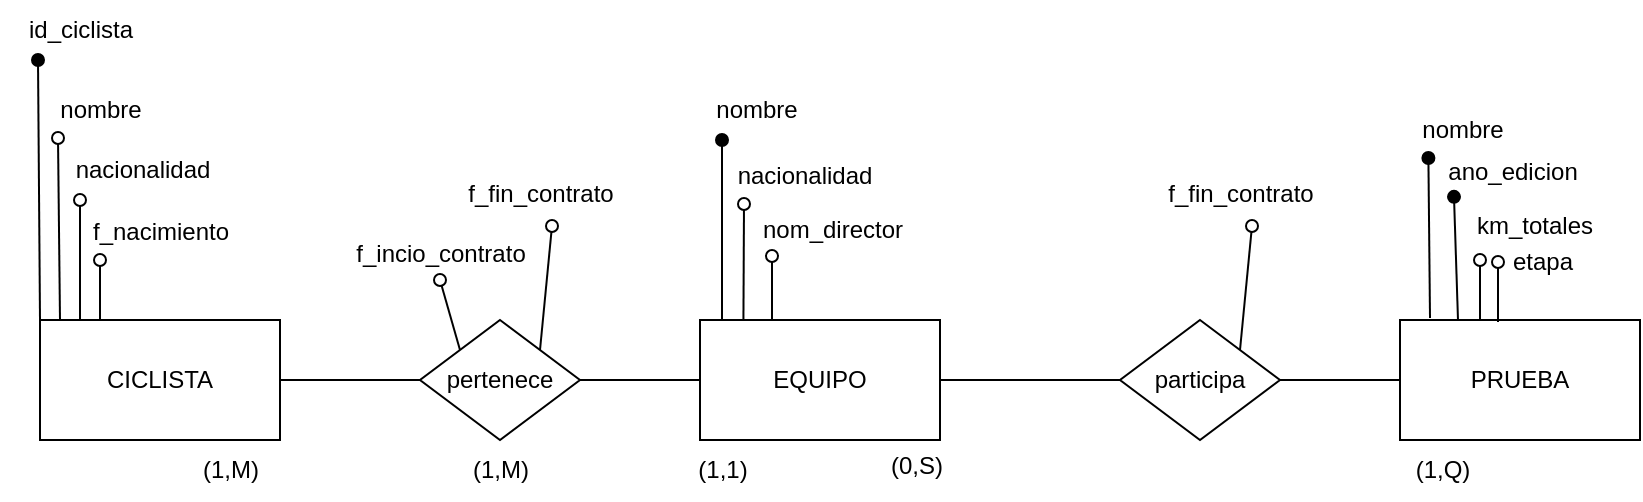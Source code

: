 <mxfile version="24.7.16">
  <diagram name="Page-1" id="hC5CcUB9Q6UFM16KFXB-">
    <mxGraphModel dx="683" dy="371" grid="1" gridSize="10" guides="1" tooltips="1" connect="1" arrows="1" fold="1" page="1" pageScale="1" pageWidth="827" pageHeight="1169" math="0" shadow="0">
      <root>
        <mxCell id="0" />
        <mxCell id="1" parent="0" />
        <mxCell id="ujk1NobRQ6kVuBGJd37e-1" value="CICLISTA" style="rounded=0;whiteSpace=wrap;html=1;" vertex="1" parent="1">
          <mxGeometry x="60" y="330" width="120" height="60" as="geometry" />
        </mxCell>
        <mxCell id="ujk1NobRQ6kVuBGJd37e-2" value="EQUIPO" style="rounded=0;whiteSpace=wrap;html=1;" vertex="1" parent="1">
          <mxGeometry x="390" y="330" width="120" height="60" as="geometry" />
        </mxCell>
        <mxCell id="ujk1NobRQ6kVuBGJd37e-3" value="PRUEBA" style="rounded=0;whiteSpace=wrap;html=1;" vertex="1" parent="1">
          <mxGeometry x="740" y="330" width="120" height="60" as="geometry" />
        </mxCell>
        <mxCell id="ujk1NobRQ6kVuBGJd37e-4" value="" style="endArrow=oval;html=1;rounded=0;endFill=0;entryX=0.15;entryY=0.967;entryDx=0;entryDy=0;entryPerimeter=0;" edge="1" parent="1" target="ujk1NobRQ6kVuBGJd37e-12">
          <mxGeometry width="50" height="50" relative="1" as="geometry">
            <mxPoint x="70" y="330" as="sourcePoint" />
            <mxPoint x="70" y="280" as="targetPoint" />
          </mxGeometry>
        </mxCell>
        <mxCell id="ujk1NobRQ6kVuBGJd37e-5" value="participa" style="rhombus;whiteSpace=wrap;html=1;" vertex="1" parent="1">
          <mxGeometry x="600" y="330" width="80" height="60" as="geometry" />
        </mxCell>
        <mxCell id="ujk1NobRQ6kVuBGJd37e-6" value="" style="endArrow=none;html=1;rounded=0;exitX=0;exitY=0.5;exitDx=0;exitDy=0;entryX=1;entryY=0.5;entryDx=0;entryDy=0;" edge="1" parent="1" source="ujk1NobRQ6kVuBGJd37e-5" target="ujk1NobRQ6kVuBGJd37e-2">
          <mxGeometry width="50" height="50" relative="1" as="geometry">
            <mxPoint x="590" y="360" as="sourcePoint" />
            <mxPoint x="440" y="380" as="targetPoint" />
          </mxGeometry>
        </mxCell>
        <mxCell id="ujk1NobRQ6kVuBGJd37e-7" value="" style="endArrow=none;html=1;rounded=0;exitX=0;exitY=0.5;exitDx=0;exitDy=0;entryX=1;entryY=0.5;entryDx=0;entryDy=0;" edge="1" parent="1" source="ujk1NobRQ6kVuBGJd37e-3" target="ujk1NobRQ6kVuBGJd37e-5">
          <mxGeometry width="50" height="50" relative="1" as="geometry">
            <mxPoint x="770" y="380" as="sourcePoint" />
            <mxPoint x="680" y="380" as="targetPoint" />
          </mxGeometry>
        </mxCell>
        <mxCell id="ujk1NobRQ6kVuBGJd37e-8" value="" style="endArrow=oval;html=1;rounded=0;exitX=1;exitY=0;exitDx=0;exitDy=0;endFill=0;entryX=0.56;entryY=1.033;entryDx=0;entryDy=0;entryPerimeter=0;" edge="1" parent="1" source="ujk1NobRQ6kVuBGJd37e-9" target="ujk1NobRQ6kVuBGJd37e-17">
          <mxGeometry width="50" height="50" relative="1" as="geometry">
            <mxPoint x="330" y="301" as="sourcePoint" />
            <mxPoint x="330" y="310" as="targetPoint" />
          </mxGeometry>
        </mxCell>
        <mxCell id="ujk1NobRQ6kVuBGJd37e-9" value="pertenece" style="rhombus;whiteSpace=wrap;html=1;" vertex="1" parent="1">
          <mxGeometry x="250" y="330" width="80" height="60" as="geometry" />
        </mxCell>
        <mxCell id="ujk1NobRQ6kVuBGJd37e-10" value="" style="endArrow=none;html=1;rounded=0;exitX=1;exitY=0.5;exitDx=0;exitDy=0;entryX=0;entryY=0.5;entryDx=0;entryDy=0;" edge="1" parent="1" source="ujk1NobRQ6kVuBGJd37e-1" target="ujk1NobRQ6kVuBGJd37e-9">
          <mxGeometry width="50" height="50" relative="1" as="geometry">
            <mxPoint x="390" y="430" as="sourcePoint" />
            <mxPoint x="440" y="380" as="targetPoint" />
          </mxGeometry>
        </mxCell>
        <mxCell id="ujk1NobRQ6kVuBGJd37e-11" value="" style="endArrow=none;html=1;rounded=0;exitX=1;exitY=0.5;exitDx=0;exitDy=0;entryX=0;entryY=0.5;entryDx=0;entryDy=0;" edge="1" parent="1" source="ujk1NobRQ6kVuBGJd37e-9" target="ujk1NobRQ6kVuBGJd37e-2">
          <mxGeometry width="50" height="50" relative="1" as="geometry">
            <mxPoint x="190" y="370" as="sourcePoint" />
            <mxPoint x="260" y="370" as="targetPoint" />
          </mxGeometry>
        </mxCell>
        <mxCell id="ujk1NobRQ6kVuBGJd37e-12" value="nombre" style="text;html=1;align=center;verticalAlign=middle;resizable=0;points=[];autosize=1;strokeColor=none;fillColor=none;" vertex="1" parent="1">
          <mxGeometry x="60" y="210" width="60" height="30" as="geometry" />
        </mxCell>
        <mxCell id="ujk1NobRQ6kVuBGJd37e-13" value="nacionalidad" style="text;html=1;align=center;verticalAlign=middle;resizable=0;points=[];autosize=1;strokeColor=none;fillColor=none;" vertex="1" parent="1">
          <mxGeometry x="66" y="240" width="90" height="30" as="geometry" />
        </mxCell>
        <mxCell id="ujk1NobRQ6kVuBGJd37e-14" value="f_nacimiento" style="text;html=1;align=center;verticalAlign=middle;resizable=0;points=[];autosize=1;strokeColor=none;fillColor=none;" vertex="1" parent="1">
          <mxGeometry x="75" y="271" width="90" height="30" as="geometry" />
        </mxCell>
        <mxCell id="ujk1NobRQ6kVuBGJd37e-15" value="" style="endArrow=oval;html=1;rounded=0;endFill=0;" edge="1" parent="1">
          <mxGeometry width="50" height="50" relative="1" as="geometry">
            <mxPoint x="80" y="330" as="sourcePoint" />
            <mxPoint x="80" y="270" as="targetPoint" />
          </mxGeometry>
        </mxCell>
        <mxCell id="ujk1NobRQ6kVuBGJd37e-16" value="" style="endArrow=oval;html=1;rounded=0;endFill=0;" edge="1" parent="1">
          <mxGeometry width="50" height="50" relative="1" as="geometry">
            <mxPoint x="90" y="330" as="sourcePoint" />
            <mxPoint x="90" y="300" as="targetPoint" />
            <Array as="points">
              <mxPoint x="90" y="330" />
            </Array>
          </mxGeometry>
        </mxCell>
        <mxCell id="ujk1NobRQ6kVuBGJd37e-17" value="f_fin_contrato" style="text;html=1;align=center;verticalAlign=middle;resizable=0;points=[];autosize=1;strokeColor=none;fillColor=none;" vertex="1" parent="1">
          <mxGeometry x="260" y="252" width="100" height="30" as="geometry" />
        </mxCell>
        <mxCell id="ujk1NobRQ6kVuBGJd37e-18" value="" style="endArrow=oval;html=1;rounded=0;exitX=0;exitY=0;exitDx=0;exitDy=0;endFill=0;" edge="1" parent="1" source="ujk1NobRQ6kVuBGJd37e-9">
          <mxGeometry width="50" height="50" relative="1" as="geometry">
            <mxPoint x="320" y="355" as="sourcePoint" />
            <mxPoint x="260" y="310" as="targetPoint" />
          </mxGeometry>
        </mxCell>
        <mxCell id="ujk1NobRQ6kVuBGJd37e-19" value="f_incio_contrato" style="text;html=1;align=center;verticalAlign=middle;resizable=0;points=[];autosize=1;strokeColor=none;fillColor=none;" vertex="1" parent="1">
          <mxGeometry x="205" y="282" width="110" height="30" as="geometry" />
        </mxCell>
        <mxCell id="ujk1NobRQ6kVuBGJd37e-20" value="" style="endArrow=oval;html=1;rounded=0;exitX=1;exitY=0;exitDx=0;exitDy=0;endFill=1;" edge="1" parent="1">
          <mxGeometry width="50" height="50" relative="1" as="geometry">
            <mxPoint x="401" y="330" as="sourcePoint" />
            <mxPoint x="401" y="240" as="targetPoint" />
          </mxGeometry>
        </mxCell>
        <mxCell id="ujk1NobRQ6kVuBGJd37e-21" value="nombre" style="text;html=1;align=center;verticalAlign=middle;resizable=0;points=[];autosize=1;strokeColor=none;fillColor=none;" vertex="1" parent="1">
          <mxGeometry x="388" y="210" width="60" height="30" as="geometry" />
        </mxCell>
        <mxCell id="ujk1NobRQ6kVuBGJd37e-22" value="nacionalidad" style="text;html=1;align=center;verticalAlign=middle;resizable=0;points=[];autosize=1;strokeColor=none;fillColor=none;" vertex="1" parent="1">
          <mxGeometry x="397" y="243" width="90" height="30" as="geometry" />
        </mxCell>
        <mxCell id="ujk1NobRQ6kVuBGJd37e-23" value="" style="endArrow=oval;html=1;rounded=0;endFill=1;" edge="1" parent="1">
          <mxGeometry width="50" height="50" relative="1" as="geometry">
            <mxPoint x="60" y="330" as="sourcePoint" />
            <mxPoint x="59" y="200" as="targetPoint" />
          </mxGeometry>
        </mxCell>
        <mxCell id="ujk1NobRQ6kVuBGJd37e-24" value="id_ciclista" style="text;html=1;align=center;verticalAlign=middle;resizable=0;points=[];autosize=1;strokeColor=none;fillColor=none;" vertex="1" parent="1">
          <mxGeometry x="40" y="170" width="80" height="30" as="geometry" />
        </mxCell>
        <mxCell id="ujk1NobRQ6kVuBGJd37e-27" value="" style="endArrow=oval;html=1;rounded=0;endFill=0;exitX=0.181;exitY=-0.009;exitDx=0;exitDy=0;exitPerimeter=0;entryX=0.1;entryY=1.033;entryDx=0;entryDy=0;entryPerimeter=0;" edge="1" parent="1" source="ujk1NobRQ6kVuBGJd37e-2">
          <mxGeometry width="50" height="50" relative="1" as="geometry">
            <mxPoint x="409.96" y="328.02" as="sourcePoint" />
            <mxPoint x="412" y="271.99" as="targetPoint" />
          </mxGeometry>
        </mxCell>
        <mxCell id="ujk1NobRQ6kVuBGJd37e-28" value="nom_director" style="text;html=1;align=center;verticalAlign=middle;resizable=0;points=[];autosize=1;strokeColor=none;fillColor=none;" vertex="1" parent="1">
          <mxGeometry x="411" y="270" width="90" height="30" as="geometry" />
        </mxCell>
        <mxCell id="ujk1NobRQ6kVuBGJd37e-29" value="" style="endArrow=oval;html=1;rounded=0;endFill=0;entryX=0.1;entryY=1.033;entryDx=0;entryDy=0;entryPerimeter=0;" edge="1" parent="1">
          <mxGeometry width="50" height="50" relative="1" as="geometry">
            <mxPoint x="426" y="330" as="sourcePoint" />
            <mxPoint x="426" y="298" as="targetPoint" />
          </mxGeometry>
        </mxCell>
        <mxCell id="ujk1NobRQ6kVuBGJd37e-30" value="nombre" style="text;html=1;align=center;verticalAlign=middle;resizable=0;points=[];autosize=1;strokeColor=none;fillColor=none;" vertex="1" parent="1">
          <mxGeometry x="741" y="220" width="60" height="30" as="geometry" />
        </mxCell>
        <mxCell id="ujk1NobRQ6kVuBGJd37e-31" value="" style="endArrow=oval;html=1;rounded=0;endFill=1;exitX=0.181;exitY=-0.009;exitDx=0;exitDy=0;exitPerimeter=0;entryX=0.22;entryY=0.967;entryDx=0;entryDy=0;entryPerimeter=0;" edge="1" parent="1" target="ujk1NobRQ6kVuBGJd37e-30">
          <mxGeometry width="50" height="50" relative="1" as="geometry">
            <mxPoint x="755" y="329" as="sourcePoint" />
            <mxPoint x="755" y="259" as="targetPoint" />
          </mxGeometry>
        </mxCell>
        <mxCell id="ujk1NobRQ6kVuBGJd37e-32" value="ano_edicion" style="text;html=1;align=center;verticalAlign=middle;resizable=0;points=[];autosize=1;strokeColor=none;fillColor=none;" vertex="1" parent="1">
          <mxGeometry x="751" y="241" width="90" height="30" as="geometry" />
        </mxCell>
        <mxCell id="ujk1NobRQ6kVuBGJd37e-33" value="" style="endArrow=oval;html=1;rounded=0;endFill=1;entryX=0;entryY=0.014;entryDx=0;entryDy=0;entryPerimeter=0;" edge="1" parent="1" target="ujk1NobRQ6kVuBGJd37e-34">
          <mxGeometry width="50" height="50" relative="1" as="geometry">
            <mxPoint x="769" y="330" as="sourcePoint" />
            <mxPoint x="766.56" y="296.13" as="targetPoint" />
          </mxGeometry>
        </mxCell>
        <mxCell id="ujk1NobRQ6kVuBGJd37e-34" value="km_totales" style="text;html=1;align=center;verticalAlign=middle;resizable=0;points=[];autosize=1;strokeColor=none;fillColor=none;" vertex="1" parent="1">
          <mxGeometry x="767" y="268" width="80" height="30" as="geometry" />
        </mxCell>
        <mxCell id="ujk1NobRQ6kVuBGJd37e-35" value="" style="endArrow=oval;html=1;rounded=0;endFill=0;exitX=0.181;exitY=-0.009;exitDx=0;exitDy=0;exitPerimeter=0;" edge="1" parent="1">
          <mxGeometry width="50" height="50" relative="1" as="geometry">
            <mxPoint x="780" y="330.01" as="sourcePoint" />
            <mxPoint x="780" y="300" as="targetPoint" />
          </mxGeometry>
        </mxCell>
        <mxCell id="ujk1NobRQ6kVuBGJd37e-36" value="" style="endArrow=oval;html=1;rounded=0;exitX=1;exitY=0;exitDx=0;exitDy=0;endFill=0;entryX=0.56;entryY=1.033;entryDx=0;entryDy=0;entryPerimeter=0;" edge="1" parent="1" target="ujk1NobRQ6kVuBGJd37e-37">
          <mxGeometry width="50" height="50" relative="1" as="geometry">
            <mxPoint x="660" y="345" as="sourcePoint" />
            <mxPoint x="680" y="310" as="targetPoint" />
          </mxGeometry>
        </mxCell>
        <mxCell id="ujk1NobRQ6kVuBGJd37e-37" value="f_fin_contrato" style="text;html=1;align=center;verticalAlign=middle;resizable=0;points=[];autosize=1;strokeColor=none;fillColor=none;" vertex="1" parent="1">
          <mxGeometry x="610" y="252" width="100" height="30" as="geometry" />
        </mxCell>
        <mxCell id="ujk1NobRQ6kVuBGJd37e-38" value="" style="endArrow=oval;html=1;rounded=0;endFill=0;exitX=0.181;exitY=-0.009;exitDx=0;exitDy=0;exitPerimeter=0;" edge="1" parent="1">
          <mxGeometry width="50" height="50" relative="1" as="geometry">
            <mxPoint x="789" y="331.01" as="sourcePoint" />
            <mxPoint x="789" y="301" as="targetPoint" />
            <Array as="points">
              <mxPoint x="789" y="321" />
            </Array>
          </mxGeometry>
        </mxCell>
        <mxCell id="ujk1NobRQ6kVuBGJd37e-39" value="etapa" style="text;html=1;align=center;verticalAlign=middle;resizable=0;points=[];autosize=1;strokeColor=none;fillColor=none;" vertex="1" parent="1">
          <mxGeometry x="786" y="286" width="50" height="30" as="geometry" />
        </mxCell>
        <mxCell id="ujk1NobRQ6kVuBGJd37e-40" value="(1,M)" style="text;html=1;align=center;verticalAlign=middle;resizable=0;points=[];autosize=1;strokeColor=none;fillColor=none;" vertex="1" parent="1">
          <mxGeometry x="130" y="390" width="50" height="30" as="geometry" />
        </mxCell>
        <mxCell id="ujk1NobRQ6kVuBGJd37e-41" value="(1,1)" style="text;html=1;align=center;verticalAlign=middle;resizable=0;points=[];autosize=1;strokeColor=none;fillColor=none;" vertex="1" parent="1">
          <mxGeometry x="376" y="390" width="50" height="30" as="geometry" />
        </mxCell>
        <mxCell id="ujk1NobRQ6kVuBGJd37e-42" value="(1,Q)" style="text;html=1;align=center;verticalAlign=middle;resizable=0;points=[];autosize=1;strokeColor=none;fillColor=none;" vertex="1" parent="1">
          <mxGeometry x="736" y="390" width="50" height="30" as="geometry" />
        </mxCell>
        <mxCell id="ujk1NobRQ6kVuBGJd37e-43" value="(0,S)" style="text;html=1;align=center;verticalAlign=middle;resizable=0;points=[];autosize=1;strokeColor=none;fillColor=none;" vertex="1" parent="1">
          <mxGeometry x="473" y="388" width="50" height="30" as="geometry" />
        </mxCell>
        <mxCell id="ujk1NobRQ6kVuBGJd37e-44" value="(1,M)" style="text;html=1;align=center;verticalAlign=middle;resizable=0;points=[];autosize=1;strokeColor=none;fillColor=none;" vertex="1" parent="1">
          <mxGeometry x="265" y="390" width="50" height="30" as="geometry" />
        </mxCell>
      </root>
    </mxGraphModel>
  </diagram>
</mxfile>
